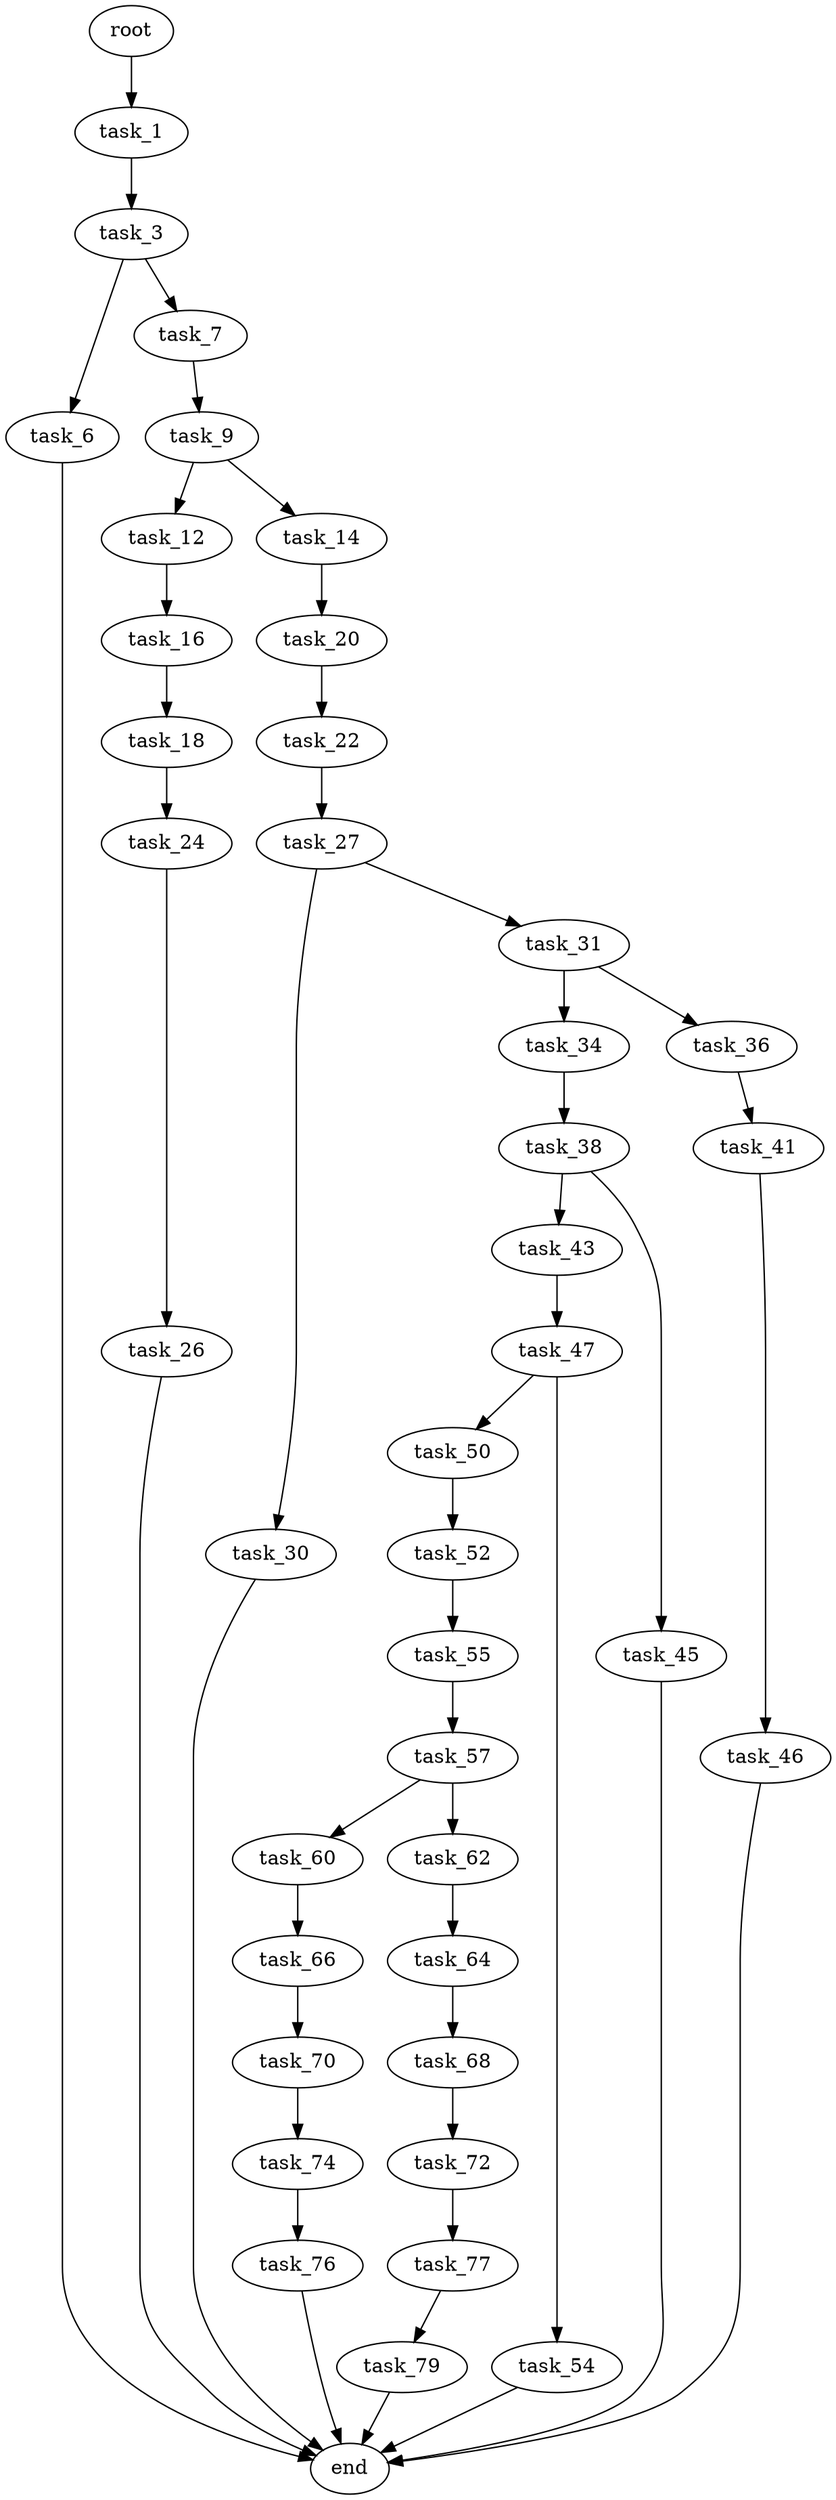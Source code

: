 digraph G {
  root [size="0.000000"];
  task_1 [size="33462033634.000000"];
  task_3 [size="1073741824000.000000"];
  task_6 [size="134217728000.000000"];
  task_7 [size="368293445632.000000"];
  task_9 [size="134217728000.000000"];
  task_12 [size="257237782531.000000"];
  task_14 [size="368293445632.000000"];
  task_16 [size="700610046431.000000"];
  task_18 [size="1365026379116.000000"];
  task_20 [size="577082606250.000000"];
  task_22 [size="8213707715.000000"];
  task_24 [size="652310703495.000000"];
  task_26 [size="8005759462.000000"];
  task_27 [size="8942202971.000000"];
  task_30 [size="10099611859.000000"];
  task_31 [size="28290702504.000000"];
  task_34 [size="2305268327.000000"];
  task_36 [size="782757789696.000000"];
  task_38 [size="337220102725.000000"];
  task_41 [size="368293445632.000000"];
  task_43 [size="68719476736.000000"];
  task_45 [size="15334354270.000000"];
  task_46 [size="17172564851.000000"];
  task_47 [size="28991029248.000000"];
  task_50 [size="8685103343.000000"];
  task_52 [size="549755813888.000000"];
  task_54 [size="134217728000.000000"];
  task_55 [size="39109812917.000000"];
  task_57 [size="17832690356.000000"];
  task_60 [size="5741113381.000000"];
  task_62 [size="28991029248.000000"];
  task_64 [size="368293445632.000000"];
  task_66 [size="368293445632.000000"];
  task_68 [size="134217728000.000000"];
  task_70 [size="134217728000.000000"];
  task_72 [size="28991029248.000000"];
  task_74 [size="729520783.000000"];
  task_76 [size="134217728000.000000"];
  task_77 [size="9709078883.000000"];
  task_79 [size="1273898515.000000"];
  end [size="0.000000"];

  root -> task_1 [size="1.000000"];
  task_1 -> task_3 [size="838860800.000000"];
  task_3 -> task_6 [size="838860800.000000"];
  task_3 -> task_7 [size="838860800.000000"];
  task_6 -> end [size="1.000000"];
  task_7 -> task_9 [size="411041792.000000"];
  task_9 -> task_12 [size="209715200.000000"];
  task_9 -> task_14 [size="209715200.000000"];
  task_12 -> task_16 [size="838860800.000000"];
  task_14 -> task_20 [size="411041792.000000"];
  task_16 -> task_18 [size="536870912.000000"];
  task_18 -> task_24 [size="838860800.000000"];
  task_20 -> task_22 [size="411041792.000000"];
  task_22 -> task_27 [size="134217728.000000"];
  task_24 -> task_26 [size="679477248.000000"];
  task_26 -> end [size="1.000000"];
  task_27 -> task_30 [size="33554432.000000"];
  task_27 -> task_31 [size="33554432.000000"];
  task_30 -> end [size="1.000000"];
  task_31 -> task_34 [size="679477248.000000"];
  task_31 -> task_36 [size="679477248.000000"];
  task_34 -> task_38 [size="75497472.000000"];
  task_36 -> task_41 [size="679477248.000000"];
  task_38 -> task_43 [size="838860800.000000"];
  task_38 -> task_45 [size="838860800.000000"];
  task_41 -> task_46 [size="411041792.000000"];
  task_43 -> task_47 [size="134217728.000000"];
  task_45 -> end [size="1.000000"];
  task_46 -> end [size="1.000000"];
  task_47 -> task_50 [size="75497472.000000"];
  task_47 -> task_54 [size="75497472.000000"];
  task_50 -> task_52 [size="301989888.000000"];
  task_52 -> task_55 [size="536870912.000000"];
  task_54 -> end [size="1.000000"];
  task_55 -> task_57 [size="33554432.000000"];
  task_57 -> task_60 [size="838860800.000000"];
  task_57 -> task_62 [size="838860800.000000"];
  task_60 -> task_66 [size="134217728.000000"];
  task_62 -> task_64 [size="75497472.000000"];
  task_64 -> task_68 [size="411041792.000000"];
  task_66 -> task_70 [size="411041792.000000"];
  task_68 -> task_72 [size="209715200.000000"];
  task_70 -> task_74 [size="209715200.000000"];
  task_72 -> task_77 [size="75497472.000000"];
  task_74 -> task_76 [size="75497472.000000"];
  task_76 -> end [size="1.000000"];
  task_77 -> task_79 [size="209715200.000000"];
  task_79 -> end [size="1.000000"];
}

